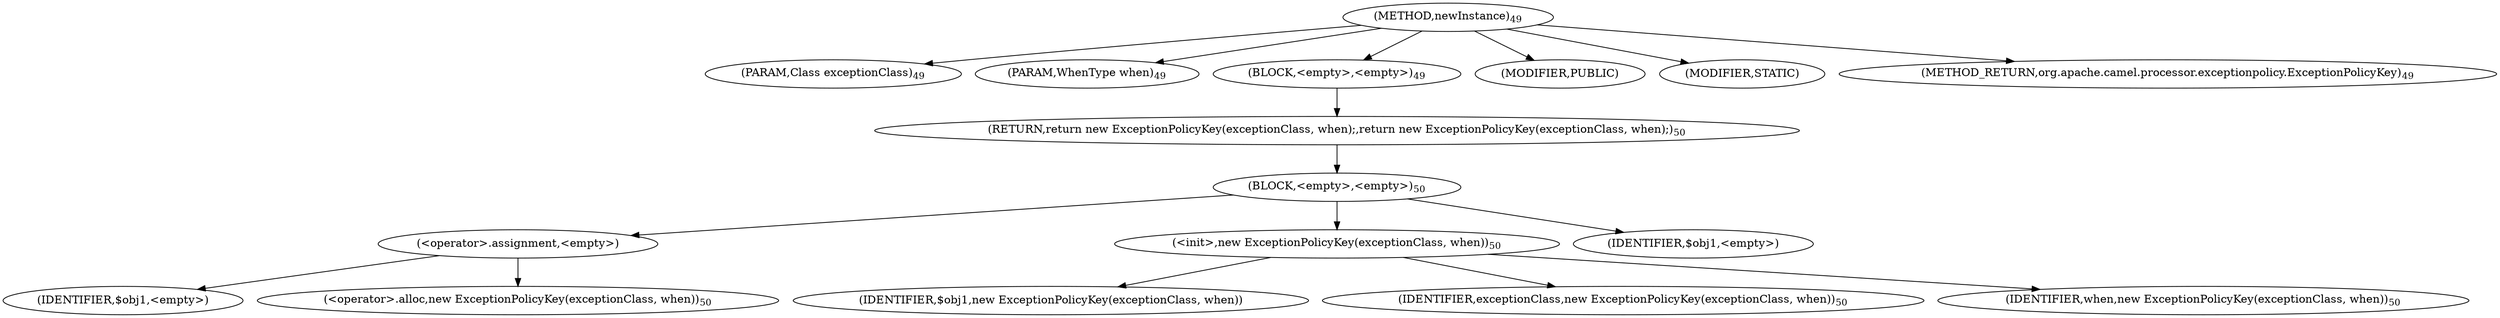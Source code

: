 digraph "newInstance" {  
"80" [label = <(METHOD,newInstance)<SUB>49</SUB>> ]
"81" [label = <(PARAM,Class exceptionClass)<SUB>49</SUB>> ]
"82" [label = <(PARAM,WhenType when)<SUB>49</SUB>> ]
"83" [label = <(BLOCK,&lt;empty&gt;,&lt;empty&gt;)<SUB>49</SUB>> ]
"84" [label = <(RETURN,return new ExceptionPolicyKey(exceptionClass, when);,return new ExceptionPolicyKey(exceptionClass, when);)<SUB>50</SUB>> ]
"85" [label = <(BLOCK,&lt;empty&gt;,&lt;empty&gt;)<SUB>50</SUB>> ]
"86" [label = <(&lt;operator&gt;.assignment,&lt;empty&gt;)> ]
"87" [label = <(IDENTIFIER,$obj1,&lt;empty&gt;)> ]
"88" [label = <(&lt;operator&gt;.alloc,new ExceptionPolicyKey(exceptionClass, when))<SUB>50</SUB>> ]
"89" [label = <(&lt;init&gt;,new ExceptionPolicyKey(exceptionClass, when))<SUB>50</SUB>> ]
"90" [label = <(IDENTIFIER,$obj1,new ExceptionPolicyKey(exceptionClass, when))> ]
"91" [label = <(IDENTIFIER,exceptionClass,new ExceptionPolicyKey(exceptionClass, when))<SUB>50</SUB>> ]
"92" [label = <(IDENTIFIER,when,new ExceptionPolicyKey(exceptionClass, when))<SUB>50</SUB>> ]
"93" [label = <(IDENTIFIER,$obj1,&lt;empty&gt;)> ]
"94" [label = <(MODIFIER,PUBLIC)> ]
"95" [label = <(MODIFIER,STATIC)> ]
"96" [label = <(METHOD_RETURN,org.apache.camel.processor.exceptionpolicy.ExceptionPolicyKey)<SUB>49</SUB>> ]
  "80" -> "81" 
  "80" -> "82" 
  "80" -> "83" 
  "80" -> "94" 
  "80" -> "95" 
  "80" -> "96" 
  "83" -> "84" 
  "84" -> "85" 
  "85" -> "86" 
  "85" -> "89" 
  "85" -> "93" 
  "86" -> "87" 
  "86" -> "88" 
  "89" -> "90" 
  "89" -> "91" 
  "89" -> "92" 
}

